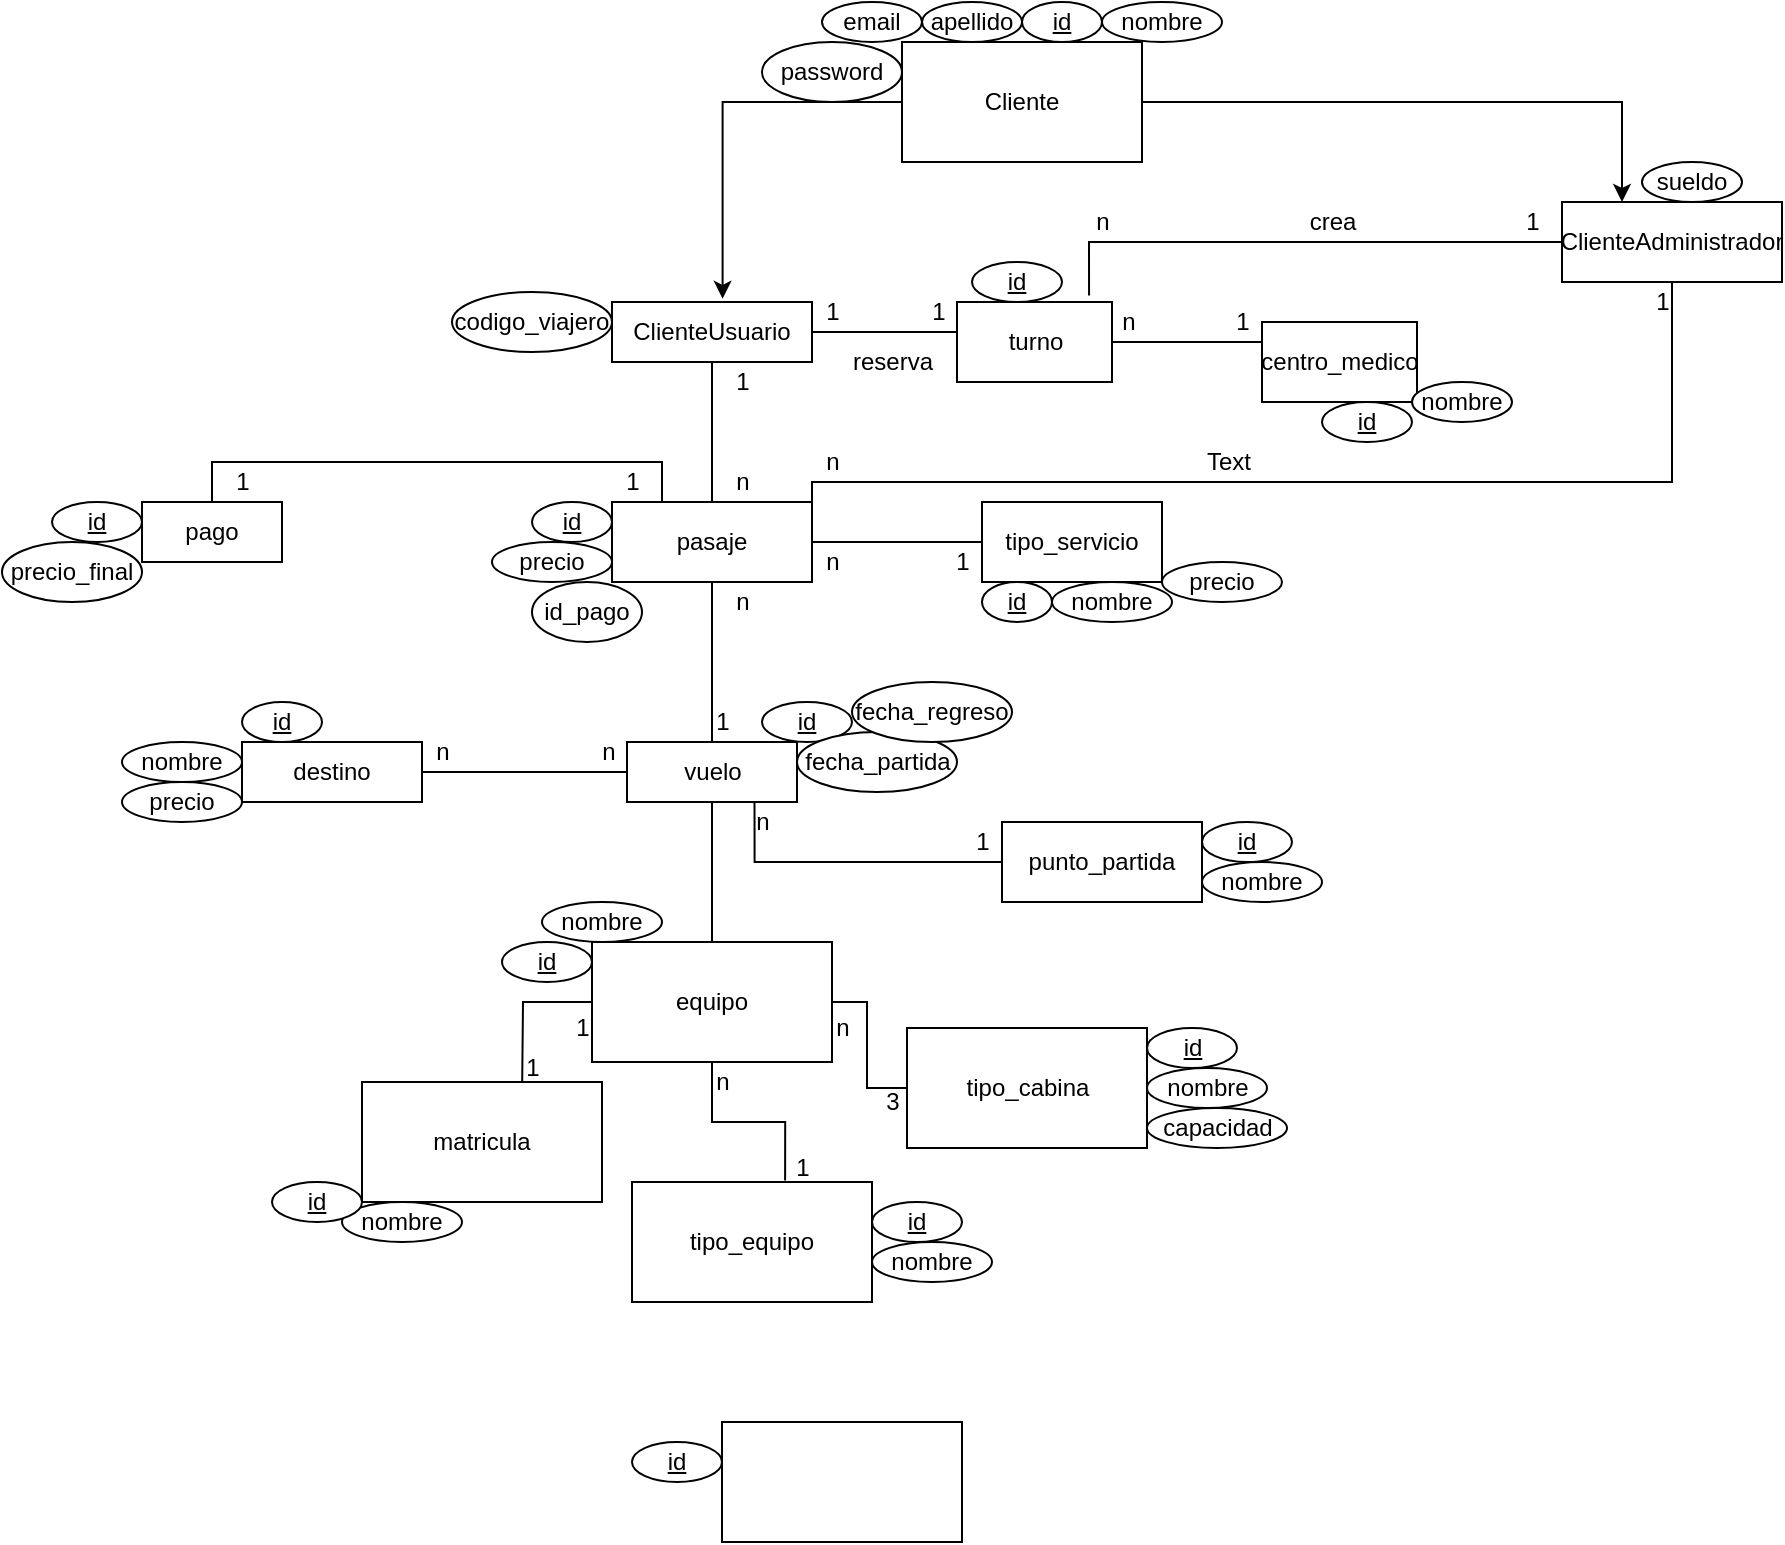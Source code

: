 <mxfile version="14.9.3" type="device"><diagram id="h0lhSuOj1Jcbw2ous8Mu" name="Page-1"><mxGraphModel dx="1929" dy="1178" grid="1" gridSize="10" guides="1" tooltips="1" connect="1" arrows="1" fold="1" page="1" pageScale="1" pageWidth="1169" pageHeight="827" math="0" shadow="0"><root><mxCell id="0"/><mxCell id="1" parent="0"/><mxCell id="gSaUQb6XuIlvXgmVEdIr-38" style="edgeStyle=orthogonalEdgeStyle;rounded=0;orthogonalLoop=1;jettySize=auto;html=1;endArrow=none;endFill=0;" edge="1" parent="1" source="gSaUQb6XuIlvXgmVEdIr-1" target="gSaUQb6XuIlvXgmVEdIr-17"><mxGeometry relative="1" as="geometry"/></mxCell><mxCell id="gSaUQb6XuIlvXgmVEdIr-81" style="edgeStyle=orthogonalEdgeStyle;rounded=0;orthogonalLoop=1;jettySize=auto;html=1;entryX=0;entryY=0.25;entryDx=0;entryDy=0;endArrow=none;endFill=0;" edge="1" parent="1" source="gSaUQb6XuIlvXgmVEdIr-1" target="gSaUQb6XuIlvXgmVEdIr-79"><mxGeometry relative="1" as="geometry"><Array as="points"><mxPoint x="468" y="65"/></Array></mxGeometry></mxCell><mxCell id="gSaUQb6XuIlvXgmVEdIr-1" value="ClienteUsuario" style="rounded=0;whiteSpace=wrap;html=1;" vertex="1" parent="1"><mxGeometry x="295" y="50" width="100" height="30" as="geometry"/></mxCell><mxCell id="gSaUQb6XuIlvXgmVEdIr-96" style="edgeStyle=orthogonalEdgeStyle;rounded=0;orthogonalLoop=1;jettySize=auto;html=1;entryX=1;entryY=0;entryDx=0;entryDy=0;endArrow=none;endFill=0;" edge="1" parent="1" source="gSaUQb6XuIlvXgmVEdIr-2" target="gSaUQb6XuIlvXgmVEdIr-17"><mxGeometry relative="1" as="geometry"><Array as="points"><mxPoint x="825" y="140"/><mxPoint x="395" y="140"/></Array></mxGeometry></mxCell><mxCell id="gSaUQb6XuIlvXgmVEdIr-99" style="edgeStyle=orthogonalEdgeStyle;rounded=0;orthogonalLoop=1;jettySize=auto;html=1;entryX=0.852;entryY=-0.082;entryDx=0;entryDy=0;entryPerimeter=0;endArrow=none;endFill=0;" edge="1" parent="1" source="gSaUQb6XuIlvXgmVEdIr-2" target="gSaUQb6XuIlvXgmVEdIr-79"><mxGeometry relative="1" as="geometry"/></mxCell><mxCell id="gSaUQb6XuIlvXgmVEdIr-2" value="ClienteAdministrador" style="rounded=0;whiteSpace=wrap;html=1;" vertex="1" parent="1"><mxGeometry x="770" width="110" height="40" as="geometry"/></mxCell><mxCell id="gSaUQb6XuIlvXgmVEdIr-37" style="edgeStyle=orthogonalEdgeStyle;rounded=0;orthogonalLoop=1;jettySize=auto;html=1;endArrow=none;endFill=0;" edge="1" parent="1" source="gSaUQb6XuIlvXgmVEdIr-3"><mxGeometry relative="1" as="geometry"><mxPoint x="250" y="450" as="targetPoint"/></mxGeometry></mxCell><mxCell id="gSaUQb6XuIlvXgmVEdIr-47" style="edgeStyle=orthogonalEdgeStyle;rounded=0;orthogonalLoop=1;jettySize=auto;html=1;entryX=0.638;entryY=-0.012;entryDx=0;entryDy=0;entryPerimeter=0;endArrow=none;endFill=0;" edge="1" parent="1" source="gSaUQb6XuIlvXgmVEdIr-3" target="gSaUQb6XuIlvXgmVEdIr-46"><mxGeometry relative="1" as="geometry"/></mxCell><mxCell id="gSaUQb6XuIlvXgmVEdIr-3" value="equipo" style="rounded=0;whiteSpace=wrap;html=1;" vertex="1" parent="1"><mxGeometry x="285" y="370" width="120" height="60" as="geometry"/></mxCell><mxCell id="gSaUQb6XuIlvXgmVEdIr-4" value="apellido" style="ellipse;whiteSpace=wrap;html=1;" vertex="1" parent="1"><mxGeometry x="450" y="-100" width="50" height="20" as="geometry"/></mxCell><mxCell id="gSaUQb6XuIlvXgmVEdIr-5" value="nombre" style="ellipse;whiteSpace=wrap;html=1;" vertex="1" parent="1"><mxGeometry x="540" y="-100" width="60" height="20" as="geometry"/></mxCell><mxCell id="gSaUQb6XuIlvXgmVEdIr-6" value="&lt;u&gt;id&lt;/u&gt;" style="ellipse;whiteSpace=wrap;html=1;" vertex="1" parent="1"><mxGeometry x="500" y="-100" width="40" height="20" as="geometry"/></mxCell><mxCell id="gSaUQb6XuIlvXgmVEdIr-7" value="email" style="ellipse;whiteSpace=wrap;html=1;" vertex="1" parent="1"><mxGeometry x="400" y="-100" width="50" height="20" as="geometry"/></mxCell><mxCell id="gSaUQb6XuIlvXgmVEdIr-11" style="edgeStyle=orthogonalEdgeStyle;rounded=0;orthogonalLoop=1;jettySize=auto;html=1;" edge="1" parent="1" source="gSaUQb6XuIlvXgmVEdIr-8"><mxGeometry relative="1" as="geometry"><mxPoint x="800" as="targetPoint"/><Array as="points"><mxPoint x="800" y="-50"/><mxPoint x="800"/></Array></mxGeometry></mxCell><mxCell id="gSaUQb6XuIlvXgmVEdIr-13" style="edgeStyle=orthogonalEdgeStyle;rounded=0;orthogonalLoop=1;jettySize=auto;html=1;exitX=0;exitY=0.5;exitDx=0;exitDy=0;entryX=0.553;entryY=-0.053;entryDx=0;entryDy=0;entryPerimeter=0;" edge="1" parent="1" source="gSaUQb6XuIlvXgmVEdIr-8" target="gSaUQb6XuIlvXgmVEdIr-1"><mxGeometry relative="1" as="geometry"/></mxCell><mxCell id="gSaUQb6XuIlvXgmVEdIr-8" value="Cliente" style="rounded=0;whiteSpace=wrap;html=1;" vertex="1" parent="1"><mxGeometry x="440" y="-80" width="120" height="60" as="geometry"/></mxCell><mxCell id="gSaUQb6XuIlvXgmVEdIr-10" value="password" style="ellipse;whiteSpace=wrap;html=1;" vertex="1" parent="1"><mxGeometry x="370" y="-80" width="70" height="30" as="geometry"/></mxCell><mxCell id="gSaUQb6XuIlvXgmVEdIr-14" value="sueldo" style="ellipse;whiteSpace=wrap;html=1;" vertex="1" parent="1"><mxGeometry x="810" y="-20" width="50" height="20" as="geometry"/></mxCell><mxCell id="gSaUQb6XuIlvXgmVEdIr-15" value="codigo_viajero" style="ellipse;whiteSpace=wrap;html=1;" vertex="1" parent="1"><mxGeometry x="215" y="45" width="80" height="30" as="geometry"/></mxCell><mxCell id="gSaUQb6XuIlvXgmVEdIr-24" style="edgeStyle=orthogonalEdgeStyle;rounded=0;orthogonalLoop=1;jettySize=auto;html=1;entryX=0;entryY=0.5;entryDx=0;entryDy=0;endArrow=none;endFill=0;" edge="1" parent="1" source="gSaUQb6XuIlvXgmVEdIr-17" target="gSaUQb6XuIlvXgmVEdIr-23"><mxGeometry relative="1" as="geometry"/></mxCell><mxCell id="gSaUQb6XuIlvXgmVEdIr-28" style="edgeStyle=orthogonalEdgeStyle;rounded=0;orthogonalLoop=1;jettySize=auto;html=1;entryX=0.5;entryY=0;entryDx=0;entryDy=0;endArrow=none;endFill=0;" edge="1" parent="1" source="gSaUQb6XuIlvXgmVEdIr-17" target="gSaUQb6XuIlvXgmVEdIr-19"><mxGeometry relative="1" as="geometry"><Array as="points"><mxPoint x="345" y="210"/><mxPoint x="345" y="210"/></Array></mxGeometry></mxCell><mxCell id="gSaUQb6XuIlvXgmVEdIr-111" style="edgeStyle=orthogonalEdgeStyle;rounded=0;orthogonalLoop=1;jettySize=auto;html=1;exitX=0.25;exitY=0;exitDx=0;exitDy=0;entryX=0.5;entryY=0;entryDx=0;entryDy=0;endArrow=none;endFill=0;" edge="1" parent="1" source="gSaUQb6XuIlvXgmVEdIr-17" target="gSaUQb6XuIlvXgmVEdIr-107"><mxGeometry relative="1" as="geometry"/></mxCell><mxCell id="gSaUQb6XuIlvXgmVEdIr-17" value="pasaje" style="rounded=0;whiteSpace=wrap;html=1;" vertex="1" parent="1"><mxGeometry x="295" y="150" width="100" height="40" as="geometry"/></mxCell><mxCell id="gSaUQb6XuIlvXgmVEdIr-18" value="destino" style="rounded=0;whiteSpace=wrap;html=1;" vertex="1" parent="1"><mxGeometry x="110" y="270" width="90" height="30" as="geometry"/></mxCell><mxCell id="gSaUQb6XuIlvXgmVEdIr-31" style="edgeStyle=orthogonalEdgeStyle;rounded=0;orthogonalLoop=1;jettySize=auto;html=1;endArrow=none;endFill=0;" edge="1" parent="1" source="gSaUQb6XuIlvXgmVEdIr-19" target="gSaUQb6XuIlvXgmVEdIr-3"><mxGeometry relative="1" as="geometry"/></mxCell><mxCell id="gSaUQb6XuIlvXgmVEdIr-32" style="edgeStyle=orthogonalEdgeStyle;rounded=0;orthogonalLoop=1;jettySize=auto;html=1;entryX=1;entryY=0.5;entryDx=0;entryDy=0;endArrow=none;endFill=0;" edge="1" parent="1" source="gSaUQb6XuIlvXgmVEdIr-19" target="gSaUQb6XuIlvXgmVEdIr-18"><mxGeometry relative="1" as="geometry"/></mxCell><mxCell id="gSaUQb6XuIlvXgmVEdIr-19" value="vuelo" style="rounded=0;whiteSpace=wrap;html=1;" vertex="1" parent="1"><mxGeometry x="302.5" y="270" width="85" height="30" as="geometry"/></mxCell><mxCell id="gSaUQb6XuIlvXgmVEdIr-20" value="matricula" style="rounded=0;whiteSpace=wrap;html=1;" vertex="1" parent="1"><mxGeometry x="170" y="440" width="120" height="60" as="geometry"/></mxCell><mxCell id="gSaUQb6XuIlvXgmVEdIr-61" style="edgeStyle=orthogonalEdgeStyle;rounded=0;orthogonalLoop=1;jettySize=auto;html=1;entryX=1;entryY=0.5;entryDx=0;entryDy=0;endArrow=none;endFill=0;" edge="1" parent="1" source="gSaUQb6XuIlvXgmVEdIr-21" target="gSaUQb6XuIlvXgmVEdIr-3"><mxGeometry relative="1" as="geometry"/></mxCell><mxCell id="gSaUQb6XuIlvXgmVEdIr-21" value="tipo_cabina" style="rounded=0;whiteSpace=wrap;html=1;" vertex="1" parent="1"><mxGeometry x="442.5" y="413" width="120" height="60" as="geometry"/></mxCell><mxCell id="gSaUQb6XuIlvXgmVEdIr-22" value="" style="rounded=0;whiteSpace=wrap;html=1;" vertex="1" parent="1"><mxGeometry x="350" y="610" width="120" height="60" as="geometry"/></mxCell><mxCell id="gSaUQb6XuIlvXgmVEdIr-23" value="tipo_servicio" style="rounded=0;whiteSpace=wrap;html=1;" vertex="1" parent="1"><mxGeometry x="480" y="150" width="90" height="40" as="geometry"/></mxCell><mxCell id="gSaUQb6XuIlvXgmVEdIr-25" value="&lt;u&gt;id&lt;/u&gt;" style="ellipse;whiteSpace=wrap;html=1;" vertex="1" parent="1"><mxGeometry x="480" y="190" width="35" height="20" as="geometry"/></mxCell><mxCell id="gSaUQb6XuIlvXgmVEdIr-26" value="&lt;u&gt;id&lt;/u&gt;" style="ellipse;whiteSpace=wrap;html=1;" vertex="1" parent="1"><mxGeometry x="255" y="150" width="40" height="20" as="geometry"/></mxCell><mxCell id="gSaUQb6XuIlvXgmVEdIr-27" value="&lt;u&gt;id&lt;/u&gt;" style="ellipse;whiteSpace=wrap;html=1;" vertex="1" parent="1"><mxGeometry x="110" y="250" width="40" height="20" as="geometry"/></mxCell><mxCell id="gSaUQb6XuIlvXgmVEdIr-29" value="&lt;u&gt;id&lt;/u&gt;" style="ellipse;whiteSpace=wrap;html=1;" vertex="1" parent="1"><mxGeometry x="370" y="250" width="45" height="20" as="geometry"/></mxCell><mxCell id="gSaUQb6XuIlvXgmVEdIr-30" value="&lt;u&gt;id&lt;/u&gt;" style="ellipse;whiteSpace=wrap;html=1;" vertex="1" parent="1"><mxGeometry x="240" y="370" width="45" height="20" as="geometry"/></mxCell><mxCell id="gSaUQb6XuIlvXgmVEdIr-39" value="fecha_partida" style="ellipse;whiteSpace=wrap;html=1;" vertex="1" parent="1"><mxGeometry x="387.5" y="265" width="80" height="30" as="geometry"/></mxCell><mxCell id="gSaUQb6XuIlvXgmVEdIr-40" value="nombre" style="ellipse;whiteSpace=wrap;html=1;" vertex="1" parent="1"><mxGeometry x="50" y="270" width="60" height="20" as="geometry"/></mxCell><mxCell id="gSaUQb6XuIlvXgmVEdIr-41" value="nombre" style="ellipse;whiteSpace=wrap;html=1;" vertex="1" parent="1"><mxGeometry x="160" y="500" width="60" height="20" as="geometry"/></mxCell><mxCell id="gSaUQb6XuIlvXgmVEdIr-42" value="&lt;u&gt;id&lt;/u&gt;" style="ellipse;whiteSpace=wrap;html=1;" vertex="1" parent="1"><mxGeometry x="125" y="490" width="45" height="20" as="geometry"/></mxCell><mxCell id="gSaUQb6XuIlvXgmVEdIr-43" value="&lt;u&gt;id&lt;/u&gt;" style="ellipse;whiteSpace=wrap;html=1;" vertex="1" parent="1"><mxGeometry x="562.5" y="413" width="45" height="20" as="geometry"/></mxCell><mxCell id="gSaUQb6XuIlvXgmVEdIr-44" value="&lt;u&gt;id&lt;/u&gt;" style="ellipse;whiteSpace=wrap;html=1;" vertex="1" parent="1"><mxGeometry x="305" y="620" width="45" height="20" as="geometry"/></mxCell><mxCell id="gSaUQb6XuIlvXgmVEdIr-45" value="nombre" style="ellipse;whiteSpace=wrap;html=1;" vertex="1" parent="1"><mxGeometry x="260" y="350" width="60" height="20" as="geometry"/></mxCell><mxCell id="gSaUQb6XuIlvXgmVEdIr-46" value="tipo_equipo" style="rounded=0;whiteSpace=wrap;html=1;" vertex="1" parent="1"><mxGeometry x="305" y="490" width="120" height="60" as="geometry"/></mxCell><mxCell id="gSaUQb6XuIlvXgmVEdIr-49" value="&lt;u&gt;id&lt;/u&gt;" style="ellipse;whiteSpace=wrap;html=1;" vertex="1" parent="1"><mxGeometry x="425" y="500" width="45" height="20" as="geometry"/></mxCell><mxCell id="gSaUQb6XuIlvXgmVEdIr-51" value="capacidad" style="ellipse;whiteSpace=wrap;html=1;" vertex="1" parent="1"><mxGeometry x="562.5" y="453" width="70" height="20" as="geometry"/></mxCell><mxCell id="gSaUQb6XuIlvXgmVEdIr-52" value="1" style="text;html=1;align=center;verticalAlign=middle;resizable=0;points=[];autosize=1;strokeColor=none;" vertex="1" parent="1"><mxGeometry x="350" y="80" width="20" height="20" as="geometry"/></mxCell><mxCell id="gSaUQb6XuIlvXgmVEdIr-53" value="n" style="text;html=1;align=center;verticalAlign=middle;resizable=0;points=[];autosize=1;strokeColor=none;" vertex="1" parent="1"><mxGeometry x="350" y="130" width="20" height="20" as="geometry"/></mxCell><mxCell id="gSaUQb6XuIlvXgmVEdIr-54" value="precio" style="ellipse;whiteSpace=wrap;html=1;" vertex="1" parent="1"><mxGeometry x="50" y="290" width="60" height="20" as="geometry"/></mxCell><mxCell id="gSaUQb6XuIlvXgmVEdIr-56" value="1" style="text;html=1;align=center;verticalAlign=middle;resizable=0;points=[];autosize=1;strokeColor=none;" vertex="1" parent="1"><mxGeometry x="460" y="170" width="20" height="20" as="geometry"/></mxCell><mxCell id="gSaUQb6XuIlvXgmVEdIr-57" value="n" style="text;html=1;align=center;verticalAlign=middle;resizable=0;points=[];autosize=1;strokeColor=none;" vertex="1" parent="1"><mxGeometry x="395" y="170" width="20" height="20" as="geometry"/></mxCell><mxCell id="gSaUQb6XuIlvXgmVEdIr-58" value="n" style="text;html=1;align=center;verticalAlign=middle;resizable=0;points=[];autosize=1;strokeColor=none;" vertex="1" parent="1"><mxGeometry x="350" y="190" width="20" height="20" as="geometry"/></mxCell><mxCell id="gSaUQb6XuIlvXgmVEdIr-60" value="1" style="text;html=1;align=center;verticalAlign=middle;resizable=0;points=[];autosize=1;strokeColor=none;" vertex="1" parent="1"><mxGeometry x="340" y="250" width="20" height="20" as="geometry"/></mxCell><mxCell id="gSaUQb6XuIlvXgmVEdIr-62" value="nombre" style="ellipse;whiteSpace=wrap;html=1;" vertex="1" parent="1"><mxGeometry x="562.5" y="433" width="60" height="20" as="geometry"/></mxCell><mxCell id="gSaUQb6XuIlvXgmVEdIr-63" value="nombre" style="ellipse;whiteSpace=wrap;html=1;" vertex="1" parent="1"><mxGeometry x="425" y="520" width="60" height="20" as="geometry"/></mxCell><mxCell id="gSaUQb6XuIlvXgmVEdIr-64" value="n" style="text;html=1;align=center;verticalAlign=middle;resizable=0;points=[];autosize=1;strokeColor=none;" vertex="1" parent="1"><mxGeometry x="400" y="403" width="20" height="20" as="geometry"/></mxCell><mxCell id="gSaUQb6XuIlvXgmVEdIr-65" value="3" style="text;html=1;align=center;verticalAlign=middle;resizable=0;points=[];autosize=1;strokeColor=none;" vertex="1" parent="1"><mxGeometry x="425" y="440" width="20" height="20" as="geometry"/></mxCell><mxCell id="gSaUQb6XuIlvXgmVEdIr-66" value="n" style="text;html=1;align=center;verticalAlign=middle;resizable=0;points=[];autosize=1;strokeColor=none;" vertex="1" parent="1"><mxGeometry x="340" y="430" width="20" height="20" as="geometry"/></mxCell><mxCell id="gSaUQb6XuIlvXgmVEdIr-67" value="1" style="text;html=1;align=center;verticalAlign=middle;resizable=0;points=[];autosize=1;strokeColor=none;" vertex="1" parent="1"><mxGeometry x="380" y="473" width="20" height="20" as="geometry"/></mxCell><mxCell id="gSaUQb6XuIlvXgmVEdIr-68" value="1" style="text;html=1;align=center;verticalAlign=middle;resizable=0;points=[];autosize=1;strokeColor=none;" vertex="1" parent="1"><mxGeometry x="245" y="423" width="20" height="20" as="geometry"/></mxCell><mxCell id="gSaUQb6XuIlvXgmVEdIr-69" value="1" style="text;html=1;align=center;verticalAlign=middle;resizable=0;points=[];autosize=1;strokeColor=none;" vertex="1" parent="1"><mxGeometry x="270" y="403" width="20" height="20" as="geometry"/></mxCell><mxCell id="gSaUQb6XuIlvXgmVEdIr-70" value="nombre" style="ellipse;whiteSpace=wrap;html=1;" vertex="1" parent="1"><mxGeometry x="515" y="190" width="60" height="20" as="geometry"/></mxCell><mxCell id="gSaUQb6XuIlvXgmVEdIr-71" value="precio" style="ellipse;whiteSpace=wrap;html=1;" vertex="1" parent="1"><mxGeometry x="235" y="170" width="60" height="20" as="geometry"/></mxCell><mxCell id="gSaUQb6XuIlvXgmVEdIr-74" style="edgeStyle=orthogonalEdgeStyle;rounded=0;orthogonalLoop=1;jettySize=auto;html=1;entryX=0.75;entryY=1;entryDx=0;entryDy=0;endArrow=none;endFill=0;" edge="1" parent="1" source="gSaUQb6XuIlvXgmVEdIr-72" target="gSaUQb6XuIlvXgmVEdIr-19"><mxGeometry relative="1" as="geometry"/></mxCell><mxCell id="gSaUQb6XuIlvXgmVEdIr-72" value="punto_partida" style="rounded=0;whiteSpace=wrap;html=1;" vertex="1" parent="1"><mxGeometry x="490" y="310" width="100" height="40" as="geometry"/></mxCell><mxCell id="gSaUQb6XuIlvXgmVEdIr-73" value="&lt;u&gt;id&lt;/u&gt;" style="ellipse;whiteSpace=wrap;html=1;" vertex="1" parent="1"><mxGeometry x="590" y="310" width="45" height="20" as="geometry"/></mxCell><mxCell id="gSaUQb6XuIlvXgmVEdIr-75" value="1" style="text;html=1;align=center;verticalAlign=middle;resizable=0;points=[];autosize=1;strokeColor=none;" vertex="1" parent="1"><mxGeometry x="470" y="310" width="20" height="20" as="geometry"/></mxCell><mxCell id="gSaUQb6XuIlvXgmVEdIr-76" value="n" style="text;html=1;align=center;verticalAlign=middle;resizable=0;points=[];autosize=1;strokeColor=none;" vertex="1" parent="1"><mxGeometry x="360" y="300" width="20" height="20" as="geometry"/></mxCell><mxCell id="gSaUQb6XuIlvXgmVEdIr-77" value="nombre" style="ellipse;whiteSpace=wrap;html=1;" vertex="1" parent="1"><mxGeometry x="590" y="330" width="60" height="20" as="geometry"/></mxCell><mxCell id="gSaUQb6XuIlvXgmVEdIr-78" value="&lt;u&gt;id&lt;/u&gt;" style="ellipse;whiteSpace=wrap;html=1;" vertex="1" parent="1"><mxGeometry x="475" y="30" width="45" height="20" as="geometry"/></mxCell><mxCell id="gSaUQb6XuIlvXgmVEdIr-84" style="edgeStyle=orthogonalEdgeStyle;rounded=0;orthogonalLoop=1;jettySize=auto;html=1;entryX=0;entryY=0.25;entryDx=0;entryDy=0;endArrow=none;endFill=0;" edge="1" parent="1" source="gSaUQb6XuIlvXgmVEdIr-79" target="gSaUQb6XuIlvXgmVEdIr-82"><mxGeometry relative="1" as="geometry"/></mxCell><mxCell id="gSaUQb6XuIlvXgmVEdIr-79" value="turno" style="rounded=0;whiteSpace=wrap;html=1;" vertex="1" parent="1"><mxGeometry x="467.5" y="50" width="77.5" height="40" as="geometry"/></mxCell><mxCell id="gSaUQb6XuIlvXgmVEdIr-82" value="centro_medico" style="rounded=0;whiteSpace=wrap;html=1;" vertex="1" parent="1"><mxGeometry x="620" y="60" width="77.5" height="40" as="geometry"/></mxCell><mxCell id="gSaUQb6XuIlvXgmVEdIr-83" value="&lt;u&gt;id&lt;/u&gt;" style="ellipse;whiteSpace=wrap;html=1;" vertex="1" parent="1"><mxGeometry x="650" y="100" width="45" height="20" as="geometry"/></mxCell><mxCell id="gSaUQb6XuIlvXgmVEdIr-85" value="nombre" style="ellipse;whiteSpace=wrap;html=1;" vertex="1" parent="1"><mxGeometry x="695" y="90" width="50" height="20" as="geometry"/></mxCell><mxCell id="gSaUQb6XuIlvXgmVEdIr-87" value="1" style="text;html=1;align=center;verticalAlign=middle;resizable=0;points=[];autosize=1;strokeColor=none;" vertex="1" parent="1"><mxGeometry x="447.5" y="45" width="20" height="20" as="geometry"/></mxCell><mxCell id="gSaUQb6XuIlvXgmVEdIr-88" value="1" style="text;html=1;align=center;verticalAlign=middle;resizable=0;points=[];autosize=1;strokeColor=none;" vertex="1" parent="1"><mxGeometry x="395" y="45" width="20" height="20" as="geometry"/></mxCell><mxCell id="gSaUQb6XuIlvXgmVEdIr-89" value="1" style="text;html=1;align=center;verticalAlign=middle;resizable=0;points=[];autosize=1;strokeColor=none;" vertex="1" parent="1"><mxGeometry x="600" y="50" width="20" height="20" as="geometry"/></mxCell><mxCell id="gSaUQb6XuIlvXgmVEdIr-91" value="n" style="text;html=1;align=center;verticalAlign=middle;resizable=0;points=[];autosize=1;strokeColor=none;" vertex="1" parent="1"><mxGeometry x="542.5" y="50" width="20" height="20" as="geometry"/></mxCell><mxCell id="gSaUQb6XuIlvXgmVEdIr-93" value="n" style="text;html=1;align=center;verticalAlign=middle;resizable=0;points=[];autosize=1;strokeColor=none;" vertex="1" parent="1"><mxGeometry x="282.5" y="265" width="20" height="20" as="geometry"/></mxCell><mxCell id="gSaUQb6XuIlvXgmVEdIr-94" value="n" style="text;html=1;align=center;verticalAlign=middle;resizable=0;points=[];autosize=1;strokeColor=none;" vertex="1" parent="1"><mxGeometry x="200" y="265" width="20" height="20" as="geometry"/></mxCell><mxCell id="gSaUQb6XuIlvXgmVEdIr-95" value="fecha_regreso" style="ellipse;whiteSpace=wrap;html=1;" vertex="1" parent="1"><mxGeometry x="415" y="240" width="80" height="30" as="geometry"/></mxCell><mxCell id="gSaUQb6XuIlvXgmVEdIr-97" value="n" style="text;html=1;align=center;verticalAlign=middle;resizable=0;points=[];autosize=1;strokeColor=none;" vertex="1" parent="1"><mxGeometry x="395" y="120" width="20" height="20" as="geometry"/></mxCell><mxCell id="gSaUQb6XuIlvXgmVEdIr-98" value="1" style="text;html=1;align=center;verticalAlign=middle;resizable=0;points=[];autosize=1;strokeColor=none;" vertex="1" parent="1"><mxGeometry x="810" y="40" width="20" height="20" as="geometry"/></mxCell><mxCell id="gSaUQb6XuIlvXgmVEdIr-100" value="n" style="text;html=1;align=center;verticalAlign=middle;resizable=0;points=[];autosize=1;strokeColor=none;" vertex="1" parent="1"><mxGeometry x="530" width="20" height="20" as="geometry"/></mxCell><mxCell id="gSaUQb6XuIlvXgmVEdIr-101" value="1" style="text;html=1;align=center;verticalAlign=middle;resizable=0;points=[];autosize=1;strokeColor=none;" vertex="1" parent="1"><mxGeometry x="745" width="20" height="20" as="geometry"/></mxCell><mxCell id="gSaUQb6XuIlvXgmVEdIr-102" value="crea" style="text;html=1;align=center;verticalAlign=middle;resizable=0;points=[];autosize=1;strokeColor=none;" vertex="1" parent="1"><mxGeometry x="635" width="40" height="20" as="geometry"/></mxCell><mxCell id="gSaUQb6XuIlvXgmVEdIr-103" value="reserva" style="text;html=1;align=center;verticalAlign=middle;resizable=0;points=[];autosize=1;strokeColor=none;" vertex="1" parent="1"><mxGeometry x="405" y="70" width="60" height="20" as="geometry"/></mxCell><mxCell id="gSaUQb6XuIlvXgmVEdIr-105" value="Text" style="text;html=1;align=center;verticalAlign=middle;resizable=0;points=[];autosize=1;strokeColor=none;" vertex="1" parent="1"><mxGeometry x="582.5" y="120" width="40" height="20" as="geometry"/></mxCell><mxCell id="gSaUQb6XuIlvXgmVEdIr-106" value="&lt;span&gt;id_pago&lt;/span&gt;" style="ellipse;whiteSpace=wrap;html=1;fontStyle=0" vertex="1" parent="1"><mxGeometry x="255" y="190" width="55" height="30" as="geometry"/></mxCell><mxCell id="gSaUQb6XuIlvXgmVEdIr-107" value="pago" style="rounded=0;whiteSpace=wrap;html=1;" vertex="1" parent="1"><mxGeometry x="60" y="150" width="70" height="30" as="geometry"/></mxCell><mxCell id="gSaUQb6XuIlvXgmVEdIr-108" value="&lt;u&gt;id&lt;/u&gt;" style="ellipse;whiteSpace=wrap;html=1;" vertex="1" parent="1"><mxGeometry x="15" y="150" width="45" height="20" as="geometry"/></mxCell><mxCell id="gSaUQb6XuIlvXgmVEdIr-109" value="precio" style="ellipse;whiteSpace=wrap;html=1;" vertex="1" parent="1"><mxGeometry x="570" y="180" width="60" height="20" as="geometry"/></mxCell><mxCell id="gSaUQb6XuIlvXgmVEdIr-110" value="precio_final" style="ellipse;whiteSpace=wrap;html=1;" vertex="1" parent="1"><mxGeometry x="-10" y="170" width="70" height="30" as="geometry"/></mxCell><mxCell id="gSaUQb6XuIlvXgmVEdIr-112" value="1" style="text;html=1;align=center;verticalAlign=middle;resizable=0;points=[];autosize=1;strokeColor=none;" vertex="1" parent="1"><mxGeometry x="100" y="130" width="20" height="20" as="geometry"/></mxCell><mxCell id="gSaUQb6XuIlvXgmVEdIr-113" value="1" style="text;html=1;align=center;verticalAlign=middle;resizable=0;points=[];autosize=1;strokeColor=none;" vertex="1" parent="1"><mxGeometry x="295" y="130" width="20" height="20" as="geometry"/></mxCell></root></mxGraphModel></diagram></mxfile>